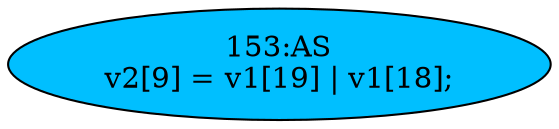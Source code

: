 strict digraph "" {
	node [label="\N"];
	"153:AS"	 [ast="<pyverilog.vparser.ast.Assign object at 0x7fee23011310>",
		def_var="['v2']",
		fillcolor=deepskyblue,
		label="153:AS
v2[9] = v1[19] | v1[18];",
		statements="[]",
		style=filled,
		typ=Assign,
		use_var="['v1', 'v1']"];
}
